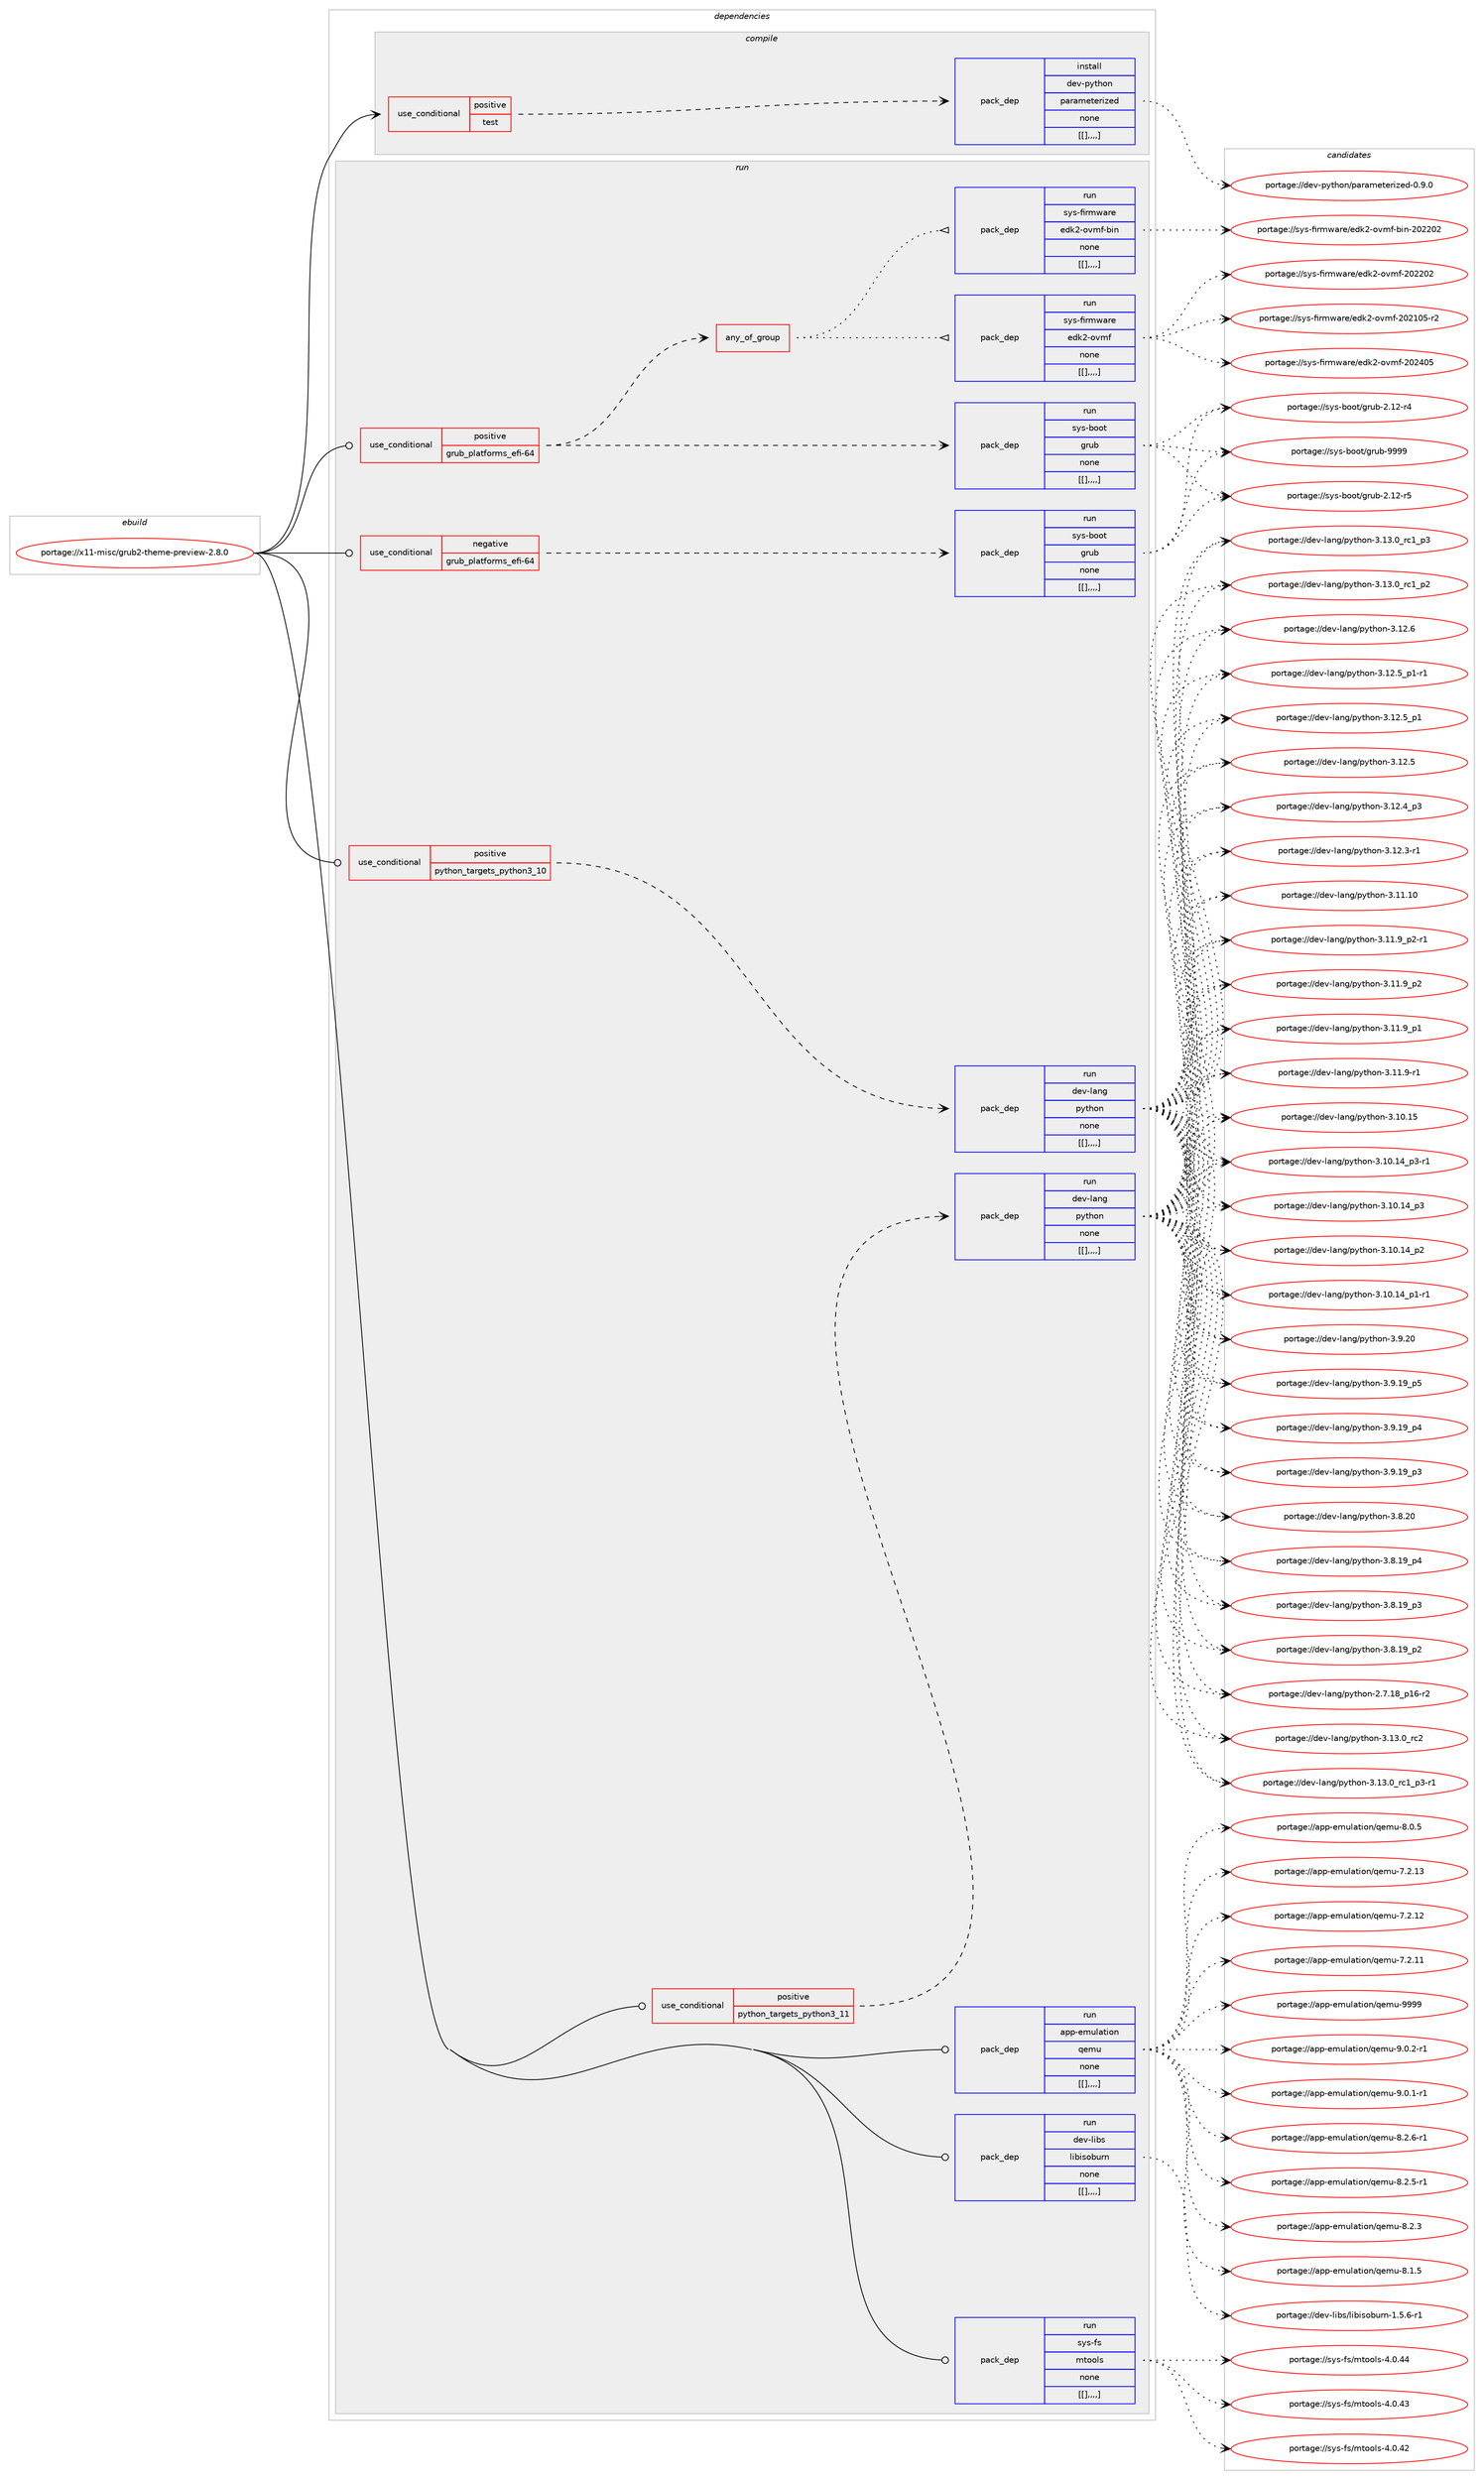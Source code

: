 digraph prolog {

# *************
# Graph options
# *************

newrank=true;
concentrate=true;
compound=true;
graph [rankdir=LR,fontname=Helvetica,fontsize=10,ranksep=1.5];#, ranksep=2.5, nodesep=0.2];
edge  [arrowhead=vee];
node  [fontname=Helvetica,fontsize=10];

# **********
# The ebuild
# **********

subgraph cluster_leftcol {
color=gray;
label=<<i>ebuild</i>>;
id [label="portage://x11-misc/grub2-theme-preview-2.8.0", color=red, width=4, href="../x11-misc/grub2-theme-preview-2.8.0.svg"];
}

# ****************
# The dependencies
# ****************

subgraph cluster_midcol {
color=gray;
label=<<i>dependencies</i>>;
subgraph cluster_compile {
fillcolor="#eeeeee";
style=filled;
label=<<i>compile</i>>;
subgraph cond127259 {
dependency479637 [label=<<TABLE BORDER="0" CELLBORDER="1" CELLSPACING="0" CELLPADDING="4"><TR><TD ROWSPAN="3" CELLPADDING="10">use_conditional</TD></TR><TR><TD>positive</TD></TR><TR><TD>test</TD></TR></TABLE>>, shape=none, color=red];
subgraph pack348863 {
dependency479638 [label=<<TABLE BORDER="0" CELLBORDER="1" CELLSPACING="0" CELLPADDING="4" WIDTH="220"><TR><TD ROWSPAN="6" CELLPADDING="30">pack_dep</TD></TR><TR><TD WIDTH="110">install</TD></TR><TR><TD>dev-python</TD></TR><TR><TD>parameterized</TD></TR><TR><TD>none</TD></TR><TR><TD>[[],,,,]</TD></TR></TABLE>>, shape=none, color=blue];
}
dependency479637:e -> dependency479638:w [weight=20,style="dashed",arrowhead="vee"];
}
id:e -> dependency479637:w [weight=20,style="solid",arrowhead="vee"];
}
subgraph cluster_compileandrun {
fillcolor="#eeeeee";
style=filled;
label=<<i>compile and run</i>>;
}
subgraph cluster_run {
fillcolor="#eeeeee";
style=filled;
label=<<i>run</i>>;
subgraph cond127260 {
dependency479639 [label=<<TABLE BORDER="0" CELLBORDER="1" CELLSPACING="0" CELLPADDING="4"><TR><TD ROWSPAN="3" CELLPADDING="10">use_conditional</TD></TR><TR><TD>negative</TD></TR><TR><TD>grub_platforms_efi-64</TD></TR></TABLE>>, shape=none, color=red];
subgraph pack348864 {
dependency479640 [label=<<TABLE BORDER="0" CELLBORDER="1" CELLSPACING="0" CELLPADDING="4" WIDTH="220"><TR><TD ROWSPAN="6" CELLPADDING="30">pack_dep</TD></TR><TR><TD WIDTH="110">run</TD></TR><TR><TD>sys-boot</TD></TR><TR><TD>grub</TD></TR><TR><TD>none</TD></TR><TR><TD>[[],,,,]</TD></TR></TABLE>>, shape=none, color=blue];
}
dependency479639:e -> dependency479640:w [weight=20,style="dashed",arrowhead="vee"];
}
id:e -> dependency479639:w [weight=20,style="solid",arrowhead="odot"];
subgraph cond127261 {
dependency479641 [label=<<TABLE BORDER="0" CELLBORDER="1" CELLSPACING="0" CELLPADDING="4"><TR><TD ROWSPAN="3" CELLPADDING="10">use_conditional</TD></TR><TR><TD>positive</TD></TR><TR><TD>grub_platforms_efi-64</TD></TR></TABLE>>, shape=none, color=red];
subgraph pack348865 {
dependency479642 [label=<<TABLE BORDER="0" CELLBORDER="1" CELLSPACING="0" CELLPADDING="4" WIDTH="220"><TR><TD ROWSPAN="6" CELLPADDING="30">pack_dep</TD></TR><TR><TD WIDTH="110">run</TD></TR><TR><TD>sys-boot</TD></TR><TR><TD>grub</TD></TR><TR><TD>none</TD></TR><TR><TD>[[],,,,]</TD></TR></TABLE>>, shape=none, color=blue];
}
dependency479641:e -> dependency479642:w [weight=20,style="dashed",arrowhead="vee"];
subgraph any3292 {
dependency479643 [label=<<TABLE BORDER="0" CELLBORDER="1" CELLSPACING="0" CELLPADDING="4"><TR><TD CELLPADDING="10">any_of_group</TD></TR></TABLE>>, shape=none, color=red];subgraph pack348866 {
dependency479644 [label=<<TABLE BORDER="0" CELLBORDER="1" CELLSPACING="0" CELLPADDING="4" WIDTH="220"><TR><TD ROWSPAN="6" CELLPADDING="30">pack_dep</TD></TR><TR><TD WIDTH="110">run</TD></TR><TR><TD>sys-firmware</TD></TR><TR><TD>edk2-ovmf</TD></TR><TR><TD>none</TD></TR><TR><TD>[[],,,,]</TD></TR></TABLE>>, shape=none, color=blue];
}
dependency479643:e -> dependency479644:w [weight=20,style="dotted",arrowhead="oinv"];
subgraph pack348867 {
dependency479645 [label=<<TABLE BORDER="0" CELLBORDER="1" CELLSPACING="0" CELLPADDING="4" WIDTH="220"><TR><TD ROWSPAN="6" CELLPADDING="30">pack_dep</TD></TR><TR><TD WIDTH="110">run</TD></TR><TR><TD>sys-firmware</TD></TR><TR><TD>edk2-ovmf-bin</TD></TR><TR><TD>none</TD></TR><TR><TD>[[],,,,]</TD></TR></TABLE>>, shape=none, color=blue];
}
dependency479643:e -> dependency479645:w [weight=20,style="dotted",arrowhead="oinv"];
}
dependency479641:e -> dependency479643:w [weight=20,style="dashed",arrowhead="vee"];
}
id:e -> dependency479641:w [weight=20,style="solid",arrowhead="odot"];
subgraph cond127262 {
dependency479646 [label=<<TABLE BORDER="0" CELLBORDER="1" CELLSPACING="0" CELLPADDING="4"><TR><TD ROWSPAN="3" CELLPADDING="10">use_conditional</TD></TR><TR><TD>positive</TD></TR><TR><TD>python_targets_python3_10</TD></TR></TABLE>>, shape=none, color=red];
subgraph pack348868 {
dependency479647 [label=<<TABLE BORDER="0" CELLBORDER="1" CELLSPACING="0" CELLPADDING="4" WIDTH="220"><TR><TD ROWSPAN="6" CELLPADDING="30">pack_dep</TD></TR><TR><TD WIDTH="110">run</TD></TR><TR><TD>dev-lang</TD></TR><TR><TD>python</TD></TR><TR><TD>none</TD></TR><TR><TD>[[],,,,]</TD></TR></TABLE>>, shape=none, color=blue];
}
dependency479646:e -> dependency479647:w [weight=20,style="dashed",arrowhead="vee"];
}
id:e -> dependency479646:w [weight=20,style="solid",arrowhead="odot"];
subgraph cond127263 {
dependency479648 [label=<<TABLE BORDER="0" CELLBORDER="1" CELLSPACING="0" CELLPADDING="4"><TR><TD ROWSPAN="3" CELLPADDING="10">use_conditional</TD></TR><TR><TD>positive</TD></TR><TR><TD>python_targets_python3_11</TD></TR></TABLE>>, shape=none, color=red];
subgraph pack348869 {
dependency479649 [label=<<TABLE BORDER="0" CELLBORDER="1" CELLSPACING="0" CELLPADDING="4" WIDTH="220"><TR><TD ROWSPAN="6" CELLPADDING="30">pack_dep</TD></TR><TR><TD WIDTH="110">run</TD></TR><TR><TD>dev-lang</TD></TR><TR><TD>python</TD></TR><TR><TD>none</TD></TR><TR><TD>[[],,,,]</TD></TR></TABLE>>, shape=none, color=blue];
}
dependency479648:e -> dependency479649:w [weight=20,style="dashed",arrowhead="vee"];
}
id:e -> dependency479648:w [weight=20,style="solid",arrowhead="odot"];
subgraph pack348870 {
dependency479650 [label=<<TABLE BORDER="0" CELLBORDER="1" CELLSPACING="0" CELLPADDING="4" WIDTH="220"><TR><TD ROWSPAN="6" CELLPADDING="30">pack_dep</TD></TR><TR><TD WIDTH="110">run</TD></TR><TR><TD>app-emulation</TD></TR><TR><TD>qemu</TD></TR><TR><TD>none</TD></TR><TR><TD>[[],,,,]</TD></TR></TABLE>>, shape=none, color=blue];
}
id:e -> dependency479650:w [weight=20,style="solid",arrowhead="odot"];
subgraph pack348871 {
dependency479651 [label=<<TABLE BORDER="0" CELLBORDER="1" CELLSPACING="0" CELLPADDING="4" WIDTH="220"><TR><TD ROWSPAN="6" CELLPADDING="30">pack_dep</TD></TR><TR><TD WIDTH="110">run</TD></TR><TR><TD>dev-libs</TD></TR><TR><TD>libisoburn</TD></TR><TR><TD>none</TD></TR><TR><TD>[[],,,,]</TD></TR></TABLE>>, shape=none, color=blue];
}
id:e -> dependency479651:w [weight=20,style="solid",arrowhead="odot"];
subgraph pack348872 {
dependency479652 [label=<<TABLE BORDER="0" CELLBORDER="1" CELLSPACING="0" CELLPADDING="4" WIDTH="220"><TR><TD ROWSPAN="6" CELLPADDING="30">pack_dep</TD></TR><TR><TD WIDTH="110">run</TD></TR><TR><TD>sys-fs</TD></TR><TR><TD>mtools</TD></TR><TR><TD>none</TD></TR><TR><TD>[[],,,,]</TD></TR></TABLE>>, shape=none, color=blue];
}
id:e -> dependency479652:w [weight=20,style="solid",arrowhead="odot"];
}
}

# **************
# The candidates
# **************

subgraph cluster_choices {
rank=same;
color=gray;
label=<<i>candidates</i>>;

subgraph choice348863 {
color=black;
nodesep=1;
choice10010111845112121116104111110471129711497109101116101114105122101100454846574648 [label="portage://dev-python/parameterized-0.9.0", color=red, width=4,href="../dev-python/parameterized-0.9.0.svg"];
dependency479638:e -> choice10010111845112121116104111110471129711497109101116101114105122101100454846574648:w [style=dotted,weight="100"];
}
subgraph choice348864 {
color=black;
nodesep=1;
choice115121115459811111111647103114117984557575757 [label="portage://sys-boot/grub-9999", color=red, width=4,href="../sys-boot/grub-9999.svg"];
choice1151211154598111111116471031141179845504649504511453 [label="portage://sys-boot/grub-2.12-r5", color=red, width=4,href="../sys-boot/grub-2.12-r5.svg"];
choice1151211154598111111116471031141179845504649504511452 [label="portage://sys-boot/grub-2.12-r4", color=red, width=4,href="../sys-boot/grub-2.12-r4.svg"];
dependency479640:e -> choice115121115459811111111647103114117984557575757:w [style=dotted,weight="100"];
dependency479640:e -> choice1151211154598111111116471031141179845504649504511453:w [style=dotted,weight="100"];
dependency479640:e -> choice1151211154598111111116471031141179845504649504511452:w [style=dotted,weight="100"];
}
subgraph choice348865 {
color=black;
nodesep=1;
choice115121115459811111111647103114117984557575757 [label="portage://sys-boot/grub-9999", color=red, width=4,href="../sys-boot/grub-9999.svg"];
choice1151211154598111111116471031141179845504649504511453 [label="portage://sys-boot/grub-2.12-r5", color=red, width=4,href="../sys-boot/grub-2.12-r5.svg"];
choice1151211154598111111116471031141179845504649504511452 [label="portage://sys-boot/grub-2.12-r4", color=red, width=4,href="../sys-boot/grub-2.12-r4.svg"];
dependency479642:e -> choice115121115459811111111647103114117984557575757:w [style=dotted,weight="100"];
dependency479642:e -> choice1151211154598111111116471031141179845504649504511453:w [style=dotted,weight="100"];
dependency479642:e -> choice1151211154598111111116471031141179845504649504511452:w [style=dotted,weight="100"];
}
subgraph choice348866 {
color=black;
nodesep=1;
choice115121115451021051141091199711410147101100107504511111810910245504850524853 [label="portage://sys-firmware/edk2-ovmf-202405", color=red, width=4,href="../sys-firmware/edk2-ovmf-202405.svg"];
choice115121115451021051141091199711410147101100107504511111810910245504850504850 [label="portage://sys-firmware/edk2-ovmf-202202", color=red, width=4,href="../sys-firmware/edk2-ovmf-202202.svg"];
choice1151211154510210511410911997114101471011001075045111118109102455048504948534511450 [label="portage://sys-firmware/edk2-ovmf-202105-r2", color=red, width=4,href="../sys-firmware/edk2-ovmf-202105-r2.svg"];
dependency479644:e -> choice115121115451021051141091199711410147101100107504511111810910245504850524853:w [style=dotted,weight="100"];
dependency479644:e -> choice115121115451021051141091199711410147101100107504511111810910245504850504850:w [style=dotted,weight="100"];
dependency479644:e -> choice1151211154510210511410911997114101471011001075045111118109102455048504948534511450:w [style=dotted,weight="100"];
}
subgraph choice348867 {
color=black;
nodesep=1;
choice1151211154510210511410911997114101471011001075045111118109102459810511045504850504850 [label="portage://sys-firmware/edk2-ovmf-bin-202202", color=red, width=4,href="../sys-firmware/edk2-ovmf-bin-202202.svg"];
dependency479645:e -> choice1151211154510210511410911997114101471011001075045111118109102459810511045504850504850:w [style=dotted,weight="100"];
}
subgraph choice348868 {
color=black;
nodesep=1;
choice10010111845108971101034711212111610411111045514649514648951149950 [label="portage://dev-lang/python-3.13.0_rc2", color=red, width=4,href="../dev-lang/python-3.13.0_rc2.svg"];
choice1001011184510897110103471121211161041111104551464951464895114994995112514511449 [label="portage://dev-lang/python-3.13.0_rc1_p3-r1", color=red, width=4,href="../dev-lang/python-3.13.0_rc1_p3-r1.svg"];
choice100101118451089711010347112121116104111110455146495146489511499499511251 [label="portage://dev-lang/python-3.13.0_rc1_p3", color=red, width=4,href="../dev-lang/python-3.13.0_rc1_p3.svg"];
choice100101118451089711010347112121116104111110455146495146489511499499511250 [label="portage://dev-lang/python-3.13.0_rc1_p2", color=red, width=4,href="../dev-lang/python-3.13.0_rc1_p2.svg"];
choice10010111845108971101034711212111610411111045514649504654 [label="portage://dev-lang/python-3.12.6", color=red, width=4,href="../dev-lang/python-3.12.6.svg"];
choice1001011184510897110103471121211161041111104551464950465395112494511449 [label="portage://dev-lang/python-3.12.5_p1-r1", color=red, width=4,href="../dev-lang/python-3.12.5_p1-r1.svg"];
choice100101118451089711010347112121116104111110455146495046539511249 [label="portage://dev-lang/python-3.12.5_p1", color=red, width=4,href="../dev-lang/python-3.12.5_p1.svg"];
choice10010111845108971101034711212111610411111045514649504653 [label="portage://dev-lang/python-3.12.5", color=red, width=4,href="../dev-lang/python-3.12.5.svg"];
choice100101118451089711010347112121116104111110455146495046529511251 [label="portage://dev-lang/python-3.12.4_p3", color=red, width=4,href="../dev-lang/python-3.12.4_p3.svg"];
choice100101118451089711010347112121116104111110455146495046514511449 [label="portage://dev-lang/python-3.12.3-r1", color=red, width=4,href="../dev-lang/python-3.12.3-r1.svg"];
choice1001011184510897110103471121211161041111104551464949464948 [label="portage://dev-lang/python-3.11.10", color=red, width=4,href="../dev-lang/python-3.11.10.svg"];
choice1001011184510897110103471121211161041111104551464949465795112504511449 [label="portage://dev-lang/python-3.11.9_p2-r1", color=red, width=4,href="../dev-lang/python-3.11.9_p2-r1.svg"];
choice100101118451089711010347112121116104111110455146494946579511250 [label="portage://dev-lang/python-3.11.9_p2", color=red, width=4,href="../dev-lang/python-3.11.9_p2.svg"];
choice100101118451089711010347112121116104111110455146494946579511249 [label="portage://dev-lang/python-3.11.9_p1", color=red, width=4,href="../dev-lang/python-3.11.9_p1.svg"];
choice100101118451089711010347112121116104111110455146494946574511449 [label="portage://dev-lang/python-3.11.9-r1", color=red, width=4,href="../dev-lang/python-3.11.9-r1.svg"];
choice1001011184510897110103471121211161041111104551464948464953 [label="portage://dev-lang/python-3.10.15", color=red, width=4,href="../dev-lang/python-3.10.15.svg"];
choice100101118451089711010347112121116104111110455146494846495295112514511449 [label="portage://dev-lang/python-3.10.14_p3-r1", color=red, width=4,href="../dev-lang/python-3.10.14_p3-r1.svg"];
choice10010111845108971101034711212111610411111045514649484649529511251 [label="portage://dev-lang/python-3.10.14_p3", color=red, width=4,href="../dev-lang/python-3.10.14_p3.svg"];
choice10010111845108971101034711212111610411111045514649484649529511250 [label="portage://dev-lang/python-3.10.14_p2", color=red, width=4,href="../dev-lang/python-3.10.14_p2.svg"];
choice100101118451089711010347112121116104111110455146494846495295112494511449 [label="portage://dev-lang/python-3.10.14_p1-r1", color=red, width=4,href="../dev-lang/python-3.10.14_p1-r1.svg"];
choice10010111845108971101034711212111610411111045514657465048 [label="portage://dev-lang/python-3.9.20", color=red, width=4,href="../dev-lang/python-3.9.20.svg"];
choice100101118451089711010347112121116104111110455146574649579511253 [label="portage://dev-lang/python-3.9.19_p5", color=red, width=4,href="../dev-lang/python-3.9.19_p5.svg"];
choice100101118451089711010347112121116104111110455146574649579511252 [label="portage://dev-lang/python-3.9.19_p4", color=red, width=4,href="../dev-lang/python-3.9.19_p4.svg"];
choice100101118451089711010347112121116104111110455146574649579511251 [label="portage://dev-lang/python-3.9.19_p3", color=red, width=4,href="../dev-lang/python-3.9.19_p3.svg"];
choice10010111845108971101034711212111610411111045514656465048 [label="portage://dev-lang/python-3.8.20", color=red, width=4,href="../dev-lang/python-3.8.20.svg"];
choice100101118451089711010347112121116104111110455146564649579511252 [label="portage://dev-lang/python-3.8.19_p4", color=red, width=4,href="../dev-lang/python-3.8.19_p4.svg"];
choice100101118451089711010347112121116104111110455146564649579511251 [label="portage://dev-lang/python-3.8.19_p3", color=red, width=4,href="../dev-lang/python-3.8.19_p3.svg"];
choice100101118451089711010347112121116104111110455146564649579511250 [label="portage://dev-lang/python-3.8.19_p2", color=red, width=4,href="../dev-lang/python-3.8.19_p2.svg"];
choice100101118451089711010347112121116104111110455046554649569511249544511450 [label="portage://dev-lang/python-2.7.18_p16-r2", color=red, width=4,href="../dev-lang/python-2.7.18_p16-r2.svg"];
dependency479647:e -> choice10010111845108971101034711212111610411111045514649514648951149950:w [style=dotted,weight="100"];
dependency479647:e -> choice1001011184510897110103471121211161041111104551464951464895114994995112514511449:w [style=dotted,weight="100"];
dependency479647:e -> choice100101118451089711010347112121116104111110455146495146489511499499511251:w [style=dotted,weight="100"];
dependency479647:e -> choice100101118451089711010347112121116104111110455146495146489511499499511250:w [style=dotted,weight="100"];
dependency479647:e -> choice10010111845108971101034711212111610411111045514649504654:w [style=dotted,weight="100"];
dependency479647:e -> choice1001011184510897110103471121211161041111104551464950465395112494511449:w [style=dotted,weight="100"];
dependency479647:e -> choice100101118451089711010347112121116104111110455146495046539511249:w [style=dotted,weight="100"];
dependency479647:e -> choice10010111845108971101034711212111610411111045514649504653:w [style=dotted,weight="100"];
dependency479647:e -> choice100101118451089711010347112121116104111110455146495046529511251:w [style=dotted,weight="100"];
dependency479647:e -> choice100101118451089711010347112121116104111110455146495046514511449:w [style=dotted,weight="100"];
dependency479647:e -> choice1001011184510897110103471121211161041111104551464949464948:w [style=dotted,weight="100"];
dependency479647:e -> choice1001011184510897110103471121211161041111104551464949465795112504511449:w [style=dotted,weight="100"];
dependency479647:e -> choice100101118451089711010347112121116104111110455146494946579511250:w [style=dotted,weight="100"];
dependency479647:e -> choice100101118451089711010347112121116104111110455146494946579511249:w [style=dotted,weight="100"];
dependency479647:e -> choice100101118451089711010347112121116104111110455146494946574511449:w [style=dotted,weight="100"];
dependency479647:e -> choice1001011184510897110103471121211161041111104551464948464953:w [style=dotted,weight="100"];
dependency479647:e -> choice100101118451089711010347112121116104111110455146494846495295112514511449:w [style=dotted,weight="100"];
dependency479647:e -> choice10010111845108971101034711212111610411111045514649484649529511251:w [style=dotted,weight="100"];
dependency479647:e -> choice10010111845108971101034711212111610411111045514649484649529511250:w [style=dotted,weight="100"];
dependency479647:e -> choice100101118451089711010347112121116104111110455146494846495295112494511449:w [style=dotted,weight="100"];
dependency479647:e -> choice10010111845108971101034711212111610411111045514657465048:w [style=dotted,weight="100"];
dependency479647:e -> choice100101118451089711010347112121116104111110455146574649579511253:w [style=dotted,weight="100"];
dependency479647:e -> choice100101118451089711010347112121116104111110455146574649579511252:w [style=dotted,weight="100"];
dependency479647:e -> choice100101118451089711010347112121116104111110455146574649579511251:w [style=dotted,weight="100"];
dependency479647:e -> choice10010111845108971101034711212111610411111045514656465048:w [style=dotted,weight="100"];
dependency479647:e -> choice100101118451089711010347112121116104111110455146564649579511252:w [style=dotted,weight="100"];
dependency479647:e -> choice100101118451089711010347112121116104111110455146564649579511251:w [style=dotted,weight="100"];
dependency479647:e -> choice100101118451089711010347112121116104111110455146564649579511250:w [style=dotted,weight="100"];
dependency479647:e -> choice100101118451089711010347112121116104111110455046554649569511249544511450:w [style=dotted,weight="100"];
}
subgraph choice348869 {
color=black;
nodesep=1;
choice10010111845108971101034711212111610411111045514649514648951149950 [label="portage://dev-lang/python-3.13.0_rc2", color=red, width=4,href="../dev-lang/python-3.13.0_rc2.svg"];
choice1001011184510897110103471121211161041111104551464951464895114994995112514511449 [label="portage://dev-lang/python-3.13.0_rc1_p3-r1", color=red, width=4,href="../dev-lang/python-3.13.0_rc1_p3-r1.svg"];
choice100101118451089711010347112121116104111110455146495146489511499499511251 [label="portage://dev-lang/python-3.13.0_rc1_p3", color=red, width=4,href="../dev-lang/python-3.13.0_rc1_p3.svg"];
choice100101118451089711010347112121116104111110455146495146489511499499511250 [label="portage://dev-lang/python-3.13.0_rc1_p2", color=red, width=4,href="../dev-lang/python-3.13.0_rc1_p2.svg"];
choice10010111845108971101034711212111610411111045514649504654 [label="portage://dev-lang/python-3.12.6", color=red, width=4,href="../dev-lang/python-3.12.6.svg"];
choice1001011184510897110103471121211161041111104551464950465395112494511449 [label="portage://dev-lang/python-3.12.5_p1-r1", color=red, width=4,href="../dev-lang/python-3.12.5_p1-r1.svg"];
choice100101118451089711010347112121116104111110455146495046539511249 [label="portage://dev-lang/python-3.12.5_p1", color=red, width=4,href="../dev-lang/python-3.12.5_p1.svg"];
choice10010111845108971101034711212111610411111045514649504653 [label="portage://dev-lang/python-3.12.5", color=red, width=4,href="../dev-lang/python-3.12.5.svg"];
choice100101118451089711010347112121116104111110455146495046529511251 [label="portage://dev-lang/python-3.12.4_p3", color=red, width=4,href="../dev-lang/python-3.12.4_p3.svg"];
choice100101118451089711010347112121116104111110455146495046514511449 [label="portage://dev-lang/python-3.12.3-r1", color=red, width=4,href="../dev-lang/python-3.12.3-r1.svg"];
choice1001011184510897110103471121211161041111104551464949464948 [label="portage://dev-lang/python-3.11.10", color=red, width=4,href="../dev-lang/python-3.11.10.svg"];
choice1001011184510897110103471121211161041111104551464949465795112504511449 [label="portage://dev-lang/python-3.11.9_p2-r1", color=red, width=4,href="../dev-lang/python-3.11.9_p2-r1.svg"];
choice100101118451089711010347112121116104111110455146494946579511250 [label="portage://dev-lang/python-3.11.9_p2", color=red, width=4,href="../dev-lang/python-3.11.9_p2.svg"];
choice100101118451089711010347112121116104111110455146494946579511249 [label="portage://dev-lang/python-3.11.9_p1", color=red, width=4,href="../dev-lang/python-3.11.9_p1.svg"];
choice100101118451089711010347112121116104111110455146494946574511449 [label="portage://dev-lang/python-3.11.9-r1", color=red, width=4,href="../dev-lang/python-3.11.9-r1.svg"];
choice1001011184510897110103471121211161041111104551464948464953 [label="portage://dev-lang/python-3.10.15", color=red, width=4,href="../dev-lang/python-3.10.15.svg"];
choice100101118451089711010347112121116104111110455146494846495295112514511449 [label="portage://dev-lang/python-3.10.14_p3-r1", color=red, width=4,href="../dev-lang/python-3.10.14_p3-r1.svg"];
choice10010111845108971101034711212111610411111045514649484649529511251 [label="portage://dev-lang/python-3.10.14_p3", color=red, width=4,href="../dev-lang/python-3.10.14_p3.svg"];
choice10010111845108971101034711212111610411111045514649484649529511250 [label="portage://dev-lang/python-3.10.14_p2", color=red, width=4,href="../dev-lang/python-3.10.14_p2.svg"];
choice100101118451089711010347112121116104111110455146494846495295112494511449 [label="portage://dev-lang/python-3.10.14_p1-r1", color=red, width=4,href="../dev-lang/python-3.10.14_p1-r1.svg"];
choice10010111845108971101034711212111610411111045514657465048 [label="portage://dev-lang/python-3.9.20", color=red, width=4,href="../dev-lang/python-3.9.20.svg"];
choice100101118451089711010347112121116104111110455146574649579511253 [label="portage://dev-lang/python-3.9.19_p5", color=red, width=4,href="../dev-lang/python-3.9.19_p5.svg"];
choice100101118451089711010347112121116104111110455146574649579511252 [label="portage://dev-lang/python-3.9.19_p4", color=red, width=4,href="../dev-lang/python-3.9.19_p4.svg"];
choice100101118451089711010347112121116104111110455146574649579511251 [label="portage://dev-lang/python-3.9.19_p3", color=red, width=4,href="../dev-lang/python-3.9.19_p3.svg"];
choice10010111845108971101034711212111610411111045514656465048 [label="portage://dev-lang/python-3.8.20", color=red, width=4,href="../dev-lang/python-3.8.20.svg"];
choice100101118451089711010347112121116104111110455146564649579511252 [label="portage://dev-lang/python-3.8.19_p4", color=red, width=4,href="../dev-lang/python-3.8.19_p4.svg"];
choice100101118451089711010347112121116104111110455146564649579511251 [label="portage://dev-lang/python-3.8.19_p3", color=red, width=4,href="../dev-lang/python-3.8.19_p3.svg"];
choice100101118451089711010347112121116104111110455146564649579511250 [label="portage://dev-lang/python-3.8.19_p2", color=red, width=4,href="../dev-lang/python-3.8.19_p2.svg"];
choice100101118451089711010347112121116104111110455046554649569511249544511450 [label="portage://dev-lang/python-2.7.18_p16-r2", color=red, width=4,href="../dev-lang/python-2.7.18_p16-r2.svg"];
dependency479649:e -> choice10010111845108971101034711212111610411111045514649514648951149950:w [style=dotted,weight="100"];
dependency479649:e -> choice1001011184510897110103471121211161041111104551464951464895114994995112514511449:w [style=dotted,weight="100"];
dependency479649:e -> choice100101118451089711010347112121116104111110455146495146489511499499511251:w [style=dotted,weight="100"];
dependency479649:e -> choice100101118451089711010347112121116104111110455146495146489511499499511250:w [style=dotted,weight="100"];
dependency479649:e -> choice10010111845108971101034711212111610411111045514649504654:w [style=dotted,weight="100"];
dependency479649:e -> choice1001011184510897110103471121211161041111104551464950465395112494511449:w [style=dotted,weight="100"];
dependency479649:e -> choice100101118451089711010347112121116104111110455146495046539511249:w [style=dotted,weight="100"];
dependency479649:e -> choice10010111845108971101034711212111610411111045514649504653:w [style=dotted,weight="100"];
dependency479649:e -> choice100101118451089711010347112121116104111110455146495046529511251:w [style=dotted,weight="100"];
dependency479649:e -> choice100101118451089711010347112121116104111110455146495046514511449:w [style=dotted,weight="100"];
dependency479649:e -> choice1001011184510897110103471121211161041111104551464949464948:w [style=dotted,weight="100"];
dependency479649:e -> choice1001011184510897110103471121211161041111104551464949465795112504511449:w [style=dotted,weight="100"];
dependency479649:e -> choice100101118451089711010347112121116104111110455146494946579511250:w [style=dotted,weight="100"];
dependency479649:e -> choice100101118451089711010347112121116104111110455146494946579511249:w [style=dotted,weight="100"];
dependency479649:e -> choice100101118451089711010347112121116104111110455146494946574511449:w [style=dotted,weight="100"];
dependency479649:e -> choice1001011184510897110103471121211161041111104551464948464953:w [style=dotted,weight="100"];
dependency479649:e -> choice100101118451089711010347112121116104111110455146494846495295112514511449:w [style=dotted,weight="100"];
dependency479649:e -> choice10010111845108971101034711212111610411111045514649484649529511251:w [style=dotted,weight="100"];
dependency479649:e -> choice10010111845108971101034711212111610411111045514649484649529511250:w [style=dotted,weight="100"];
dependency479649:e -> choice100101118451089711010347112121116104111110455146494846495295112494511449:w [style=dotted,weight="100"];
dependency479649:e -> choice10010111845108971101034711212111610411111045514657465048:w [style=dotted,weight="100"];
dependency479649:e -> choice100101118451089711010347112121116104111110455146574649579511253:w [style=dotted,weight="100"];
dependency479649:e -> choice100101118451089711010347112121116104111110455146574649579511252:w [style=dotted,weight="100"];
dependency479649:e -> choice100101118451089711010347112121116104111110455146574649579511251:w [style=dotted,weight="100"];
dependency479649:e -> choice10010111845108971101034711212111610411111045514656465048:w [style=dotted,weight="100"];
dependency479649:e -> choice100101118451089711010347112121116104111110455146564649579511252:w [style=dotted,weight="100"];
dependency479649:e -> choice100101118451089711010347112121116104111110455146564649579511251:w [style=dotted,weight="100"];
dependency479649:e -> choice100101118451089711010347112121116104111110455146564649579511250:w [style=dotted,weight="100"];
dependency479649:e -> choice100101118451089711010347112121116104111110455046554649569511249544511450:w [style=dotted,weight="100"];
}
subgraph choice348870 {
color=black;
nodesep=1;
choice971121124510110911710897116105111110471131011091174557575757 [label="portage://app-emulation/qemu-9999", color=red, width=4,href="../app-emulation/qemu-9999.svg"];
choice971121124510110911710897116105111110471131011091174557464846504511449 [label="portage://app-emulation/qemu-9.0.2-r1", color=red, width=4,href="../app-emulation/qemu-9.0.2-r1.svg"];
choice971121124510110911710897116105111110471131011091174557464846494511449 [label="portage://app-emulation/qemu-9.0.1-r1", color=red, width=4,href="../app-emulation/qemu-9.0.1-r1.svg"];
choice971121124510110911710897116105111110471131011091174556465046544511449 [label="portage://app-emulation/qemu-8.2.6-r1", color=red, width=4,href="../app-emulation/qemu-8.2.6-r1.svg"];
choice971121124510110911710897116105111110471131011091174556465046534511449 [label="portage://app-emulation/qemu-8.2.5-r1", color=red, width=4,href="../app-emulation/qemu-8.2.5-r1.svg"];
choice97112112451011091171089711610511111047113101109117455646504651 [label="portage://app-emulation/qemu-8.2.3", color=red, width=4,href="../app-emulation/qemu-8.2.3.svg"];
choice97112112451011091171089711610511111047113101109117455646494653 [label="portage://app-emulation/qemu-8.1.5", color=red, width=4,href="../app-emulation/qemu-8.1.5.svg"];
choice97112112451011091171089711610511111047113101109117455646484653 [label="portage://app-emulation/qemu-8.0.5", color=red, width=4,href="../app-emulation/qemu-8.0.5.svg"];
choice9711211245101109117108971161051111104711310110911745554650464951 [label="portage://app-emulation/qemu-7.2.13", color=red, width=4,href="../app-emulation/qemu-7.2.13.svg"];
choice9711211245101109117108971161051111104711310110911745554650464950 [label="portage://app-emulation/qemu-7.2.12", color=red, width=4,href="../app-emulation/qemu-7.2.12.svg"];
choice9711211245101109117108971161051111104711310110911745554650464949 [label="portage://app-emulation/qemu-7.2.11", color=red, width=4,href="../app-emulation/qemu-7.2.11.svg"];
dependency479650:e -> choice971121124510110911710897116105111110471131011091174557575757:w [style=dotted,weight="100"];
dependency479650:e -> choice971121124510110911710897116105111110471131011091174557464846504511449:w [style=dotted,weight="100"];
dependency479650:e -> choice971121124510110911710897116105111110471131011091174557464846494511449:w [style=dotted,weight="100"];
dependency479650:e -> choice971121124510110911710897116105111110471131011091174556465046544511449:w [style=dotted,weight="100"];
dependency479650:e -> choice971121124510110911710897116105111110471131011091174556465046534511449:w [style=dotted,weight="100"];
dependency479650:e -> choice97112112451011091171089711610511111047113101109117455646504651:w [style=dotted,weight="100"];
dependency479650:e -> choice97112112451011091171089711610511111047113101109117455646494653:w [style=dotted,weight="100"];
dependency479650:e -> choice97112112451011091171089711610511111047113101109117455646484653:w [style=dotted,weight="100"];
dependency479650:e -> choice9711211245101109117108971161051111104711310110911745554650464951:w [style=dotted,weight="100"];
dependency479650:e -> choice9711211245101109117108971161051111104711310110911745554650464950:w [style=dotted,weight="100"];
dependency479650:e -> choice9711211245101109117108971161051111104711310110911745554650464949:w [style=dotted,weight="100"];
}
subgraph choice348871 {
color=black;
nodesep=1;
choice10010111845108105981154710810598105115111981171141104549465346544511449 [label="portage://dev-libs/libisoburn-1.5.6-r1", color=red, width=4,href="../dev-libs/libisoburn-1.5.6-r1.svg"];
dependency479651:e -> choice10010111845108105981154710810598105115111981171141104549465346544511449:w [style=dotted,weight="100"];
}
subgraph choice348872 {
color=black;
nodesep=1;
choice115121115451021154710911611111110811545524648465252 [label="portage://sys-fs/mtools-4.0.44", color=red, width=4,href="../sys-fs/mtools-4.0.44.svg"];
choice115121115451021154710911611111110811545524648465251 [label="portage://sys-fs/mtools-4.0.43", color=red, width=4,href="../sys-fs/mtools-4.0.43.svg"];
choice115121115451021154710911611111110811545524648465250 [label="portage://sys-fs/mtools-4.0.42", color=red, width=4,href="../sys-fs/mtools-4.0.42.svg"];
dependency479652:e -> choice115121115451021154710911611111110811545524648465252:w [style=dotted,weight="100"];
dependency479652:e -> choice115121115451021154710911611111110811545524648465251:w [style=dotted,weight="100"];
dependency479652:e -> choice115121115451021154710911611111110811545524648465250:w [style=dotted,weight="100"];
}
}

}
